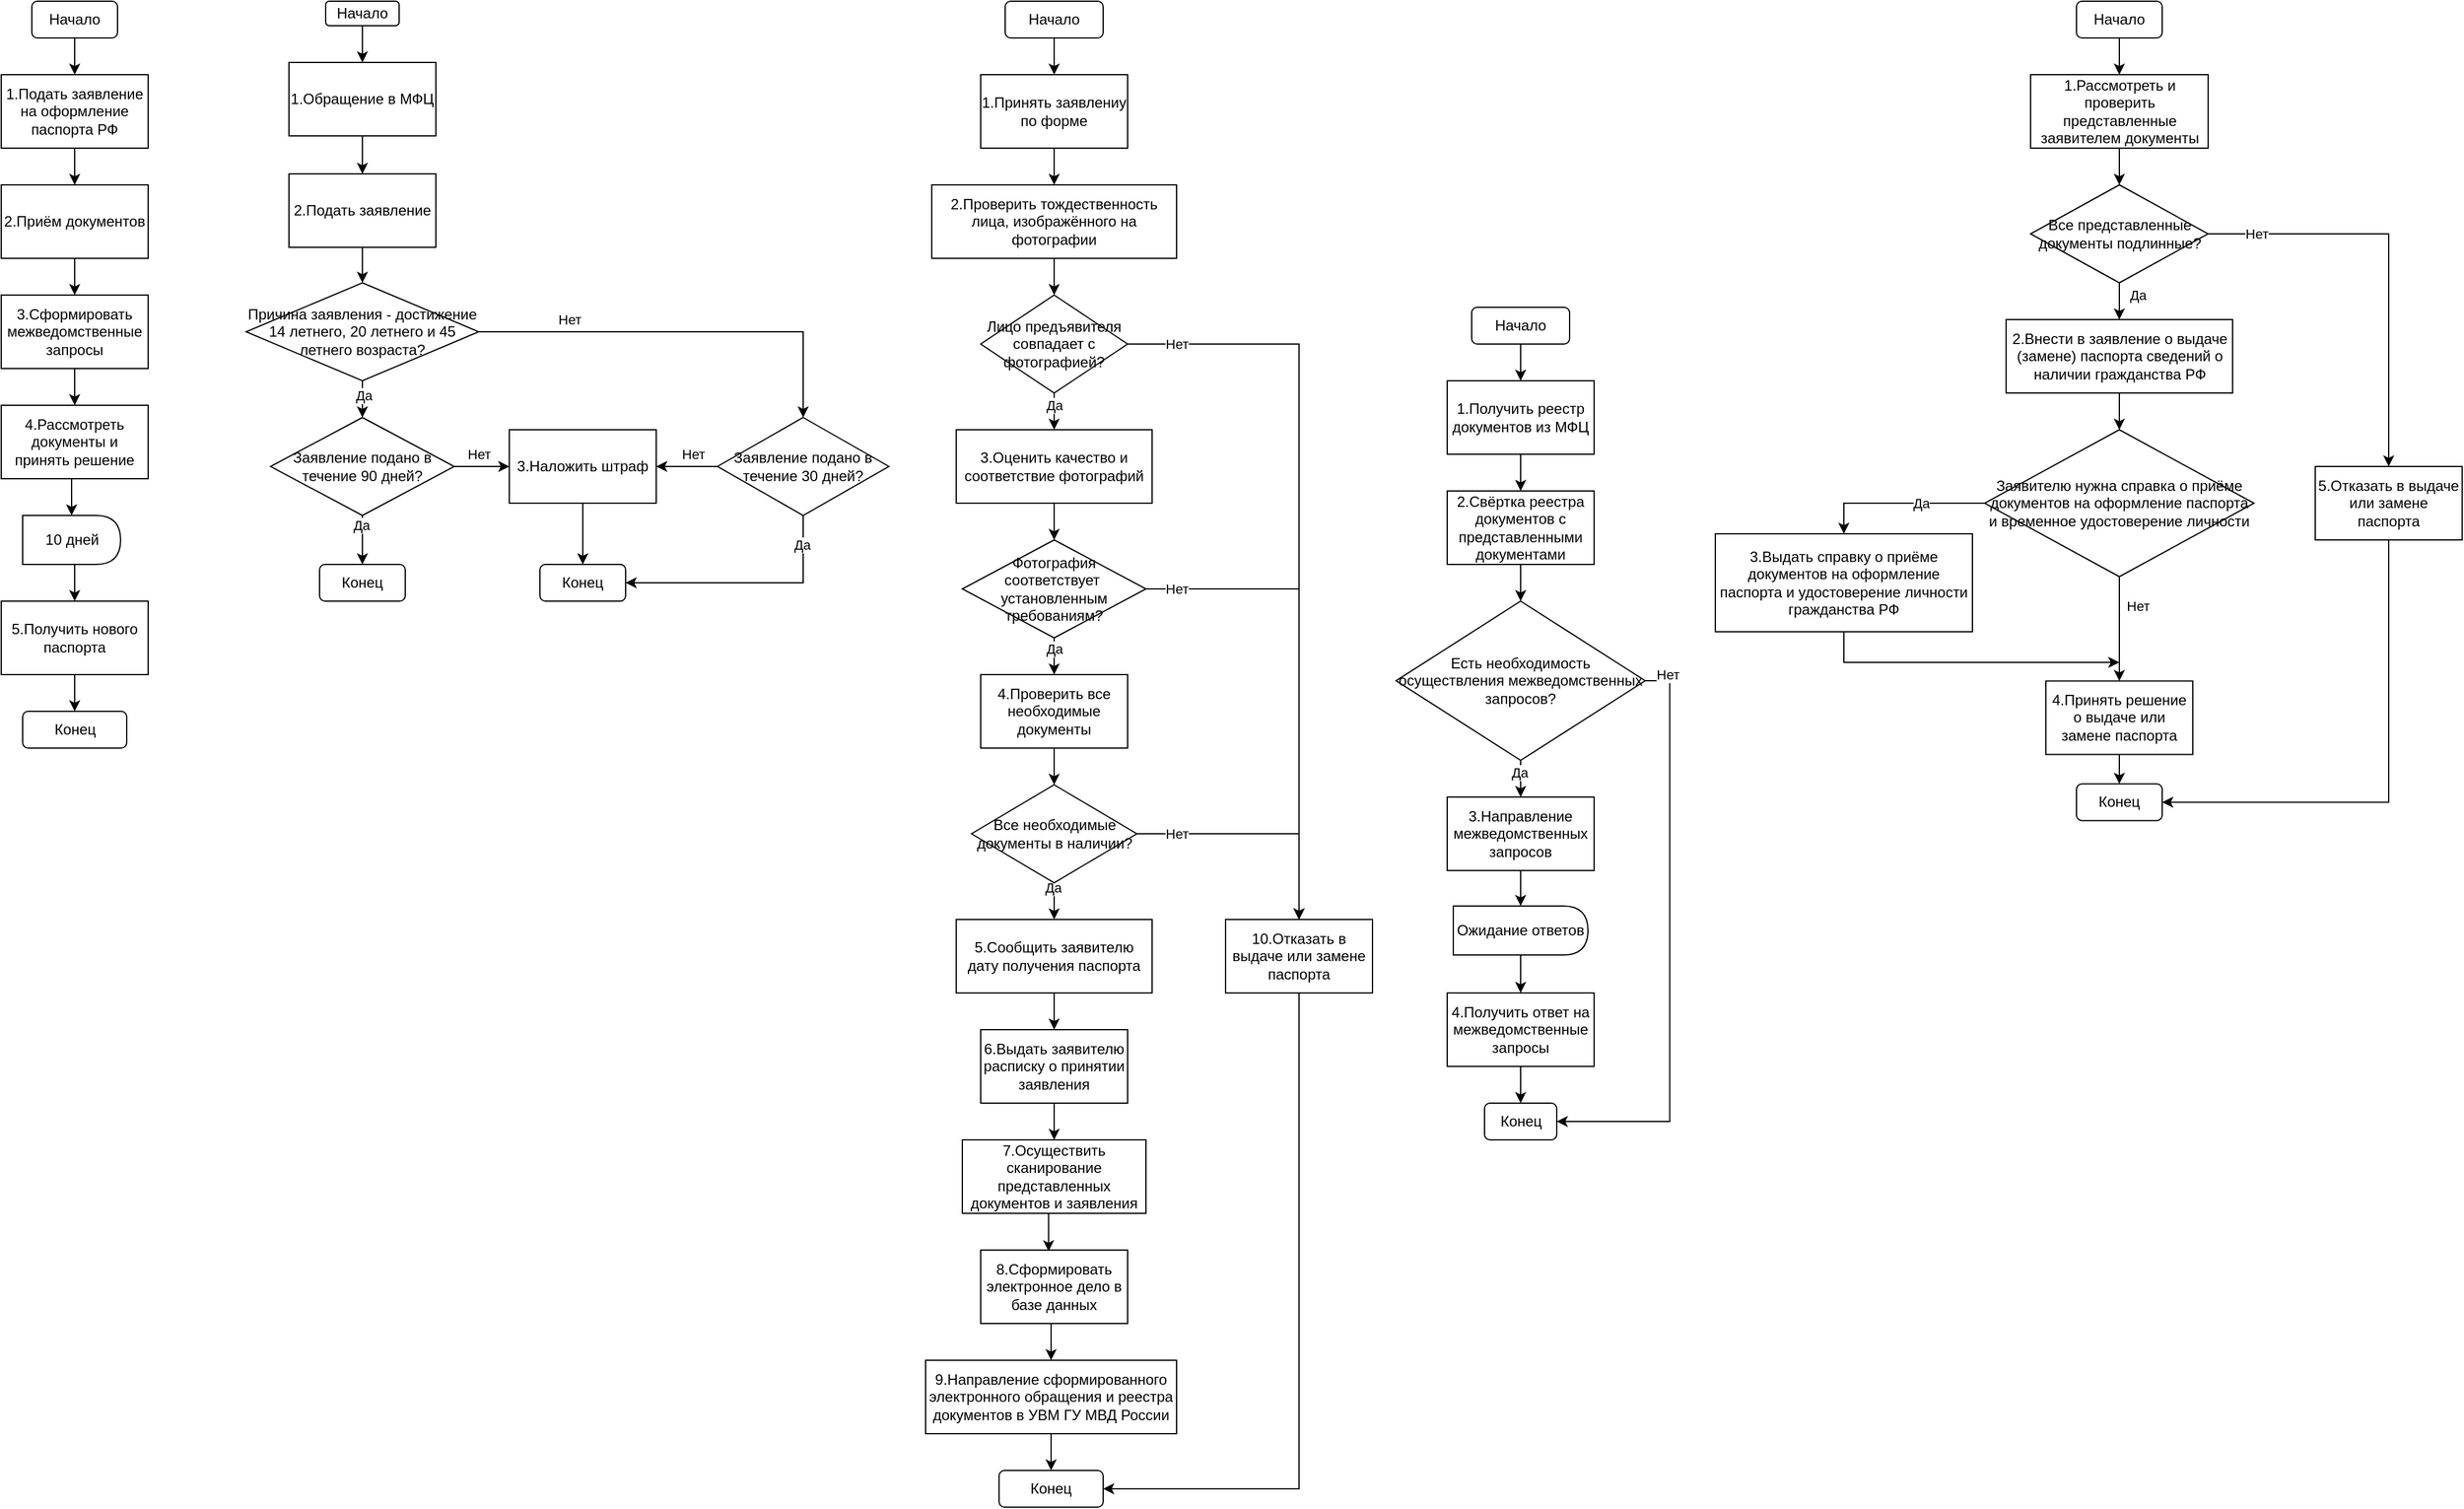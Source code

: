 <mxfile version="25.0.3">
  <diagram name="Страница — 1" id="izNbyG1S53-uZktYa9Jy">
    <mxGraphModel dx="2607" dy="1422" grid="1" gridSize="10" guides="1" tooltips="1" connect="1" arrows="1" fold="1" page="1" pageScale="1" pageWidth="827" pageHeight="1169" math="0" shadow="0">
      <root>
        <mxCell id="0" />
        <mxCell id="1" parent="0" />
        <mxCell id="kLHCZxDA0hwHusIBjnxA-18" style="edgeStyle=orthogonalEdgeStyle;rounded=0;orthogonalLoop=1;jettySize=auto;html=1;exitX=0.5;exitY=1;exitDx=0;exitDy=0;entryX=0.5;entryY=0;entryDx=0;entryDy=0;" parent="1" source="kLHCZxDA0hwHusIBjnxA-2" target="kLHCZxDA0hwHusIBjnxA-3" edge="1">
          <mxGeometry relative="1" as="geometry" />
        </mxCell>
        <mxCell id="kLHCZxDA0hwHusIBjnxA-2" value="Начало" style="rounded=1;whiteSpace=wrap;html=1;" parent="1" vertex="1">
          <mxGeometry x="65" y="40" width="70" height="30" as="geometry" />
        </mxCell>
        <mxCell id="kLHCZxDA0hwHusIBjnxA-20" style="edgeStyle=orthogonalEdgeStyle;rounded=0;orthogonalLoop=1;jettySize=auto;html=1;exitX=0.5;exitY=1;exitDx=0;exitDy=0;entryX=0.5;entryY=0;entryDx=0;entryDy=0;" parent="1" source="kLHCZxDA0hwHusIBjnxA-3" target="kLHCZxDA0hwHusIBjnxA-4" edge="1">
          <mxGeometry relative="1" as="geometry" />
        </mxCell>
        <mxCell id="kLHCZxDA0hwHusIBjnxA-3" value="1.Подать заявление на оформление паспорта РФ" style="rounded=0;whiteSpace=wrap;html=1;" parent="1" vertex="1">
          <mxGeometry x="40" y="100" width="120" height="60" as="geometry" />
        </mxCell>
        <mxCell id="kLHCZxDA0hwHusIBjnxA-11" style="edgeStyle=orthogonalEdgeStyle;rounded=0;orthogonalLoop=1;jettySize=auto;html=1;exitX=0.5;exitY=1;exitDx=0;exitDy=0;entryX=0.5;entryY=0;entryDx=0;entryDy=0;" parent="1" source="kLHCZxDA0hwHusIBjnxA-4" target="kLHCZxDA0hwHusIBjnxA-5" edge="1">
          <mxGeometry relative="1" as="geometry" />
        </mxCell>
        <mxCell id="kLHCZxDA0hwHusIBjnxA-4" value="2.Приём документов" style="rounded=0;whiteSpace=wrap;html=1;" parent="1" vertex="1">
          <mxGeometry x="40" y="190" width="120" height="60" as="geometry" />
        </mxCell>
        <mxCell id="kLHCZxDA0hwHusIBjnxA-12" style="edgeStyle=orthogonalEdgeStyle;rounded=0;orthogonalLoop=1;jettySize=auto;html=1;exitX=0.5;exitY=1;exitDx=0;exitDy=0;" parent="1" source="kLHCZxDA0hwHusIBjnxA-5" target="kLHCZxDA0hwHusIBjnxA-6" edge="1">
          <mxGeometry relative="1" as="geometry" />
        </mxCell>
        <mxCell id="kLHCZxDA0hwHusIBjnxA-5" value="3.Сформировать межведомственные запросы" style="rounded=0;whiteSpace=wrap;html=1;" parent="1" vertex="1">
          <mxGeometry x="40" y="280" width="120" height="60" as="geometry" />
        </mxCell>
        <mxCell id="kLHCZxDA0hwHusIBjnxA-16" style="edgeStyle=orthogonalEdgeStyle;rounded=0;orthogonalLoop=1;jettySize=auto;html=1;exitX=0.5;exitY=1;exitDx=0;exitDy=0;entryX=0.5;entryY=0;entryDx=0;entryDy=0;" parent="1" source="kLHCZxDA0hwHusIBjnxA-6" target="kLHCZxDA0hwHusIBjnxA-15" edge="1">
          <mxGeometry relative="1" as="geometry" />
        </mxCell>
        <mxCell id="kLHCZxDA0hwHusIBjnxA-6" value="4.Рассмотреть документы и принять решение" style="rounded=0;whiteSpace=wrap;html=1;" parent="1" vertex="1">
          <mxGeometry x="40" y="370" width="120" height="60" as="geometry" />
        </mxCell>
        <mxCell id="kLHCZxDA0hwHusIBjnxA-10" style="edgeStyle=orthogonalEdgeStyle;rounded=0;orthogonalLoop=1;jettySize=auto;html=1;exitX=0.5;exitY=1;exitDx=0;exitDy=0;entryX=0.5;entryY=0;entryDx=0;entryDy=0;" parent="1" source="kLHCZxDA0hwHusIBjnxA-7" target="kLHCZxDA0hwHusIBjnxA-9" edge="1">
          <mxGeometry relative="1" as="geometry" />
        </mxCell>
        <mxCell id="kLHCZxDA0hwHusIBjnxA-7" value="5.Получить нового паспорта" style="rounded=0;whiteSpace=wrap;html=1;" parent="1" vertex="1">
          <mxGeometry x="40" y="530" width="120" height="60" as="geometry" />
        </mxCell>
        <mxCell id="kLHCZxDA0hwHusIBjnxA-9" value="Конец" style="rounded=1;whiteSpace=wrap;html=1;" parent="1" vertex="1">
          <mxGeometry x="57.5" y="620" width="85" height="30" as="geometry" />
        </mxCell>
        <mxCell id="kLHCZxDA0hwHusIBjnxA-17" style="edgeStyle=orthogonalEdgeStyle;rounded=0;orthogonalLoop=1;jettySize=auto;html=1;exitX=0.5;exitY=1;exitDx=0;exitDy=0;entryX=0.5;entryY=0;entryDx=0;entryDy=0;" parent="1" source="kLHCZxDA0hwHusIBjnxA-15" target="kLHCZxDA0hwHusIBjnxA-7" edge="1">
          <mxGeometry relative="1" as="geometry" />
        </mxCell>
        <mxCell id="kLHCZxDA0hwHusIBjnxA-15" value="10 дней" style="shape=delay;whiteSpace=wrap;html=1;" parent="1" vertex="1">
          <mxGeometry x="57.5" y="460" width="80" height="40" as="geometry" />
        </mxCell>
        <mxCell id="kLHCZxDA0hwHusIBjnxA-42" style="edgeStyle=orthogonalEdgeStyle;rounded=0;orthogonalLoop=1;jettySize=auto;html=1;exitX=0.5;exitY=1;exitDx=0;exitDy=0;entryX=0.5;entryY=0;entryDx=0;entryDy=0;" parent="1" source="kLHCZxDA0hwHusIBjnxA-22" target="kLHCZxDA0hwHusIBjnxA-23" edge="1">
          <mxGeometry relative="1" as="geometry" />
        </mxCell>
        <mxCell id="kLHCZxDA0hwHusIBjnxA-22" value="Начало" style="rounded=1;whiteSpace=wrap;html=1;" parent="1" vertex="1">
          <mxGeometry x="305" y="40" width="60" height="20" as="geometry" />
        </mxCell>
        <mxCell id="kLHCZxDA0hwHusIBjnxA-43" style="edgeStyle=orthogonalEdgeStyle;rounded=0;orthogonalLoop=1;jettySize=auto;html=1;exitX=0.5;exitY=1;exitDx=0;exitDy=0;entryX=0.5;entryY=0;entryDx=0;entryDy=0;" parent="1" source="kLHCZxDA0hwHusIBjnxA-23" target="kLHCZxDA0hwHusIBjnxA-24" edge="1">
          <mxGeometry relative="1" as="geometry" />
        </mxCell>
        <mxCell id="kLHCZxDA0hwHusIBjnxA-23" value="1.Обращение в МФЦ" style="rounded=0;whiteSpace=wrap;html=1;" parent="1" vertex="1">
          <mxGeometry x="275" y="90" width="120" height="60" as="geometry" />
        </mxCell>
        <mxCell id="kLHCZxDA0hwHusIBjnxA-44" style="edgeStyle=orthogonalEdgeStyle;rounded=0;orthogonalLoop=1;jettySize=auto;html=1;exitX=0.5;exitY=1;exitDx=0;exitDy=0;entryX=0.5;entryY=0;entryDx=0;entryDy=0;" parent="1" source="kLHCZxDA0hwHusIBjnxA-24" target="kLHCZxDA0hwHusIBjnxA-25" edge="1">
          <mxGeometry relative="1" as="geometry" />
        </mxCell>
        <mxCell id="kLHCZxDA0hwHusIBjnxA-24" value="2.Подать заявление" style="rounded=0;whiteSpace=wrap;html=1;" parent="1" vertex="1">
          <mxGeometry x="275" y="181" width="120" height="60" as="geometry" />
        </mxCell>
        <mxCell id="kLHCZxDA0hwHusIBjnxA-29" style="edgeStyle=orthogonalEdgeStyle;rounded=0;orthogonalLoop=1;jettySize=auto;html=1;exitX=1;exitY=0.5;exitDx=0;exitDy=0;entryX=0.5;entryY=0;entryDx=0;entryDy=0;" parent="1" source="kLHCZxDA0hwHusIBjnxA-25" target="kLHCZxDA0hwHusIBjnxA-28" edge="1">
          <mxGeometry relative="1" as="geometry" />
        </mxCell>
        <mxCell id="kLHCZxDA0hwHusIBjnxA-30" value="Нет" style="edgeLabel;html=1;align=center;verticalAlign=middle;resizable=0;points=[];" parent="kLHCZxDA0hwHusIBjnxA-29" vertex="1" connectable="0">
          <mxGeometry x="-0.557" y="-1" relative="1" as="geometry">
            <mxPoint y="-11" as="offset" />
          </mxGeometry>
        </mxCell>
        <mxCell id="kLHCZxDA0hwHusIBjnxA-40" style="edgeStyle=orthogonalEdgeStyle;rounded=0;orthogonalLoop=1;jettySize=auto;html=1;exitX=0.5;exitY=1;exitDx=0;exitDy=0;entryX=0.5;entryY=0;entryDx=0;entryDy=0;" parent="1" source="kLHCZxDA0hwHusIBjnxA-25" target="kLHCZxDA0hwHusIBjnxA-26" edge="1">
          <mxGeometry relative="1" as="geometry" />
        </mxCell>
        <mxCell id="kLHCZxDA0hwHusIBjnxA-41" value="Да" style="edgeLabel;html=1;align=center;verticalAlign=middle;resizable=0;points=[];" parent="kLHCZxDA0hwHusIBjnxA-40" vertex="1" connectable="0">
          <mxGeometry x="-0.244" y="1" relative="1" as="geometry">
            <mxPoint as="offset" />
          </mxGeometry>
        </mxCell>
        <mxCell id="kLHCZxDA0hwHusIBjnxA-25" value="Причина заявления - достижение 14 летнего, 20 летнего и 45 летнего возраста?" style="rhombus;whiteSpace=wrap;html=1;" parent="1" vertex="1">
          <mxGeometry x="240" y="270" width="190" height="80" as="geometry" />
        </mxCell>
        <mxCell id="kLHCZxDA0hwHusIBjnxA-33" style="edgeStyle=orthogonalEdgeStyle;rounded=0;orthogonalLoop=1;jettySize=auto;html=1;exitX=1;exitY=0.5;exitDx=0;exitDy=0;entryX=0;entryY=0.5;entryDx=0;entryDy=0;" parent="1" source="kLHCZxDA0hwHusIBjnxA-26" target="kLHCZxDA0hwHusIBjnxA-27" edge="1">
          <mxGeometry relative="1" as="geometry" />
        </mxCell>
        <mxCell id="kLHCZxDA0hwHusIBjnxA-34" value="Нет" style="edgeLabel;html=1;align=center;verticalAlign=middle;resizable=0;points=[];" parent="kLHCZxDA0hwHusIBjnxA-33" vertex="1" connectable="0">
          <mxGeometry x="-0.197" y="1" relative="1" as="geometry">
            <mxPoint x="2" y="-9" as="offset" />
          </mxGeometry>
        </mxCell>
        <mxCell id="kLHCZxDA0hwHusIBjnxA-36" style="edgeStyle=orthogonalEdgeStyle;rounded=0;orthogonalLoop=1;jettySize=auto;html=1;exitX=0.5;exitY=1;exitDx=0;exitDy=0;entryX=0.5;entryY=0;entryDx=0;entryDy=0;" parent="1" source="kLHCZxDA0hwHusIBjnxA-26" target="kLHCZxDA0hwHusIBjnxA-35" edge="1">
          <mxGeometry relative="1" as="geometry" />
        </mxCell>
        <mxCell id="kLHCZxDA0hwHusIBjnxA-39" value="Да" style="edgeLabel;html=1;align=center;verticalAlign=middle;resizable=0;points=[];" parent="kLHCZxDA0hwHusIBjnxA-36" vertex="1" connectable="0">
          <mxGeometry x="-0.588" y="-1" relative="1" as="geometry">
            <mxPoint as="offset" />
          </mxGeometry>
        </mxCell>
        <mxCell id="kLHCZxDA0hwHusIBjnxA-26" value="Заявление подано в течение 90 дней?" style="rhombus;whiteSpace=wrap;html=1;" parent="1" vertex="1">
          <mxGeometry x="260" y="380" width="150" height="80" as="geometry" />
        </mxCell>
        <mxCell id="eYAg5fWcYSB1PEIxFFnG-4" style="edgeStyle=orthogonalEdgeStyle;rounded=0;orthogonalLoop=1;jettySize=auto;html=1;exitX=0.5;exitY=1;exitDx=0;exitDy=0;" edge="1" parent="1" source="kLHCZxDA0hwHusIBjnxA-27" target="eYAg5fWcYSB1PEIxFFnG-1">
          <mxGeometry relative="1" as="geometry" />
        </mxCell>
        <mxCell id="kLHCZxDA0hwHusIBjnxA-27" value="3.Наложить штраф" style="rounded=0;whiteSpace=wrap;html=1;" parent="1" vertex="1">
          <mxGeometry x="455" y="390" width="120" height="60" as="geometry" />
        </mxCell>
        <mxCell id="kLHCZxDA0hwHusIBjnxA-31" style="edgeStyle=orthogonalEdgeStyle;rounded=0;orthogonalLoop=1;jettySize=auto;html=1;exitX=0;exitY=0.5;exitDx=0;exitDy=0;entryX=1;entryY=0.5;entryDx=0;entryDy=0;" parent="1" source="kLHCZxDA0hwHusIBjnxA-28" target="kLHCZxDA0hwHusIBjnxA-27" edge="1">
          <mxGeometry relative="1" as="geometry" />
        </mxCell>
        <mxCell id="kLHCZxDA0hwHusIBjnxA-32" value="Нет" style="edgeLabel;html=1;align=center;verticalAlign=middle;resizable=0;points=[];" parent="kLHCZxDA0hwHusIBjnxA-31" vertex="1" connectable="0">
          <mxGeometry x="-0.193" y="-3" relative="1" as="geometry">
            <mxPoint y="-7" as="offset" />
          </mxGeometry>
        </mxCell>
        <mxCell id="eYAg5fWcYSB1PEIxFFnG-3" style="edgeStyle=orthogonalEdgeStyle;rounded=0;orthogonalLoop=1;jettySize=auto;html=1;exitX=0.5;exitY=1;exitDx=0;exitDy=0;entryX=1;entryY=0.5;entryDx=0;entryDy=0;" edge="1" parent="1" source="kLHCZxDA0hwHusIBjnxA-28" target="eYAg5fWcYSB1PEIxFFnG-1">
          <mxGeometry relative="1" as="geometry" />
        </mxCell>
        <mxCell id="eYAg5fWcYSB1PEIxFFnG-5" value="Да" style="edgeLabel;html=1;align=center;verticalAlign=middle;resizable=0;points=[];" vertex="1" connectable="0" parent="eYAg5fWcYSB1PEIxFFnG-3">
          <mxGeometry x="-0.767" y="-1" relative="1" as="geometry">
            <mxPoint as="offset" />
          </mxGeometry>
        </mxCell>
        <mxCell id="kLHCZxDA0hwHusIBjnxA-28" value="Заявление подано в течение 30 дней?" style="rhombus;whiteSpace=wrap;html=1;" parent="1" vertex="1">
          <mxGeometry x="625" y="380" width="140" height="80" as="geometry" />
        </mxCell>
        <mxCell id="kLHCZxDA0hwHusIBjnxA-35" value="Конец" style="rounded=1;whiteSpace=wrap;html=1;" parent="1" vertex="1">
          <mxGeometry x="300" y="500" width="70" height="30" as="geometry" />
        </mxCell>
        <mxCell id="kLHCZxDA0hwHusIBjnxA-56" style="edgeStyle=orthogonalEdgeStyle;rounded=0;orthogonalLoop=1;jettySize=auto;html=1;exitX=0.5;exitY=1;exitDx=0;exitDy=0;entryX=0.5;entryY=0;entryDx=0;entryDy=0;" parent="1" source="kLHCZxDA0hwHusIBjnxA-47" target="kLHCZxDA0hwHusIBjnxA-48" edge="1">
          <mxGeometry relative="1" as="geometry" />
        </mxCell>
        <mxCell id="kLHCZxDA0hwHusIBjnxA-47" value="Начало" style="rounded=1;whiteSpace=wrap;html=1;" parent="1" vertex="1">
          <mxGeometry x="860" y="40" width="80" height="30" as="geometry" />
        </mxCell>
        <mxCell id="kLHCZxDA0hwHusIBjnxA-57" style="edgeStyle=orthogonalEdgeStyle;rounded=0;orthogonalLoop=1;jettySize=auto;html=1;exitX=0.5;exitY=1;exitDx=0;exitDy=0;entryX=0.5;entryY=0;entryDx=0;entryDy=0;" parent="1" source="kLHCZxDA0hwHusIBjnxA-48" target="kLHCZxDA0hwHusIBjnxA-49" edge="1">
          <mxGeometry relative="1" as="geometry" />
        </mxCell>
        <mxCell id="kLHCZxDA0hwHusIBjnxA-48" value="1.Принять заявлениу по форме" style="rounded=0;whiteSpace=wrap;html=1;" parent="1" vertex="1">
          <mxGeometry x="840" y="100" width="120" height="60" as="geometry" />
        </mxCell>
        <mxCell id="kLHCZxDA0hwHusIBjnxA-58" style="edgeStyle=orthogonalEdgeStyle;rounded=0;orthogonalLoop=1;jettySize=auto;html=1;exitX=0.5;exitY=1;exitDx=0;exitDy=0;" parent="1" source="kLHCZxDA0hwHusIBjnxA-49" target="kLHCZxDA0hwHusIBjnxA-50" edge="1">
          <mxGeometry relative="1" as="geometry" />
        </mxCell>
        <mxCell id="kLHCZxDA0hwHusIBjnxA-49" value="2.Проверить тождественность лица, изображённого на фотографии" style="rounded=0;whiteSpace=wrap;html=1;" parent="1" vertex="1">
          <mxGeometry x="800" y="190" width="200" height="60" as="geometry" />
        </mxCell>
        <mxCell id="kLHCZxDA0hwHusIBjnxA-59" style="edgeStyle=orthogonalEdgeStyle;rounded=0;orthogonalLoop=1;jettySize=auto;html=1;exitX=0.5;exitY=1;exitDx=0;exitDy=0;entryX=0.5;entryY=0;entryDx=0;entryDy=0;" parent="1" source="kLHCZxDA0hwHusIBjnxA-50" target="kLHCZxDA0hwHusIBjnxA-52" edge="1">
          <mxGeometry relative="1" as="geometry" />
        </mxCell>
        <mxCell id="kLHCZxDA0hwHusIBjnxA-81" value="Да" style="edgeLabel;html=1;align=center;verticalAlign=middle;resizable=0;points=[];" parent="kLHCZxDA0hwHusIBjnxA-59" vertex="1" connectable="0">
          <mxGeometry x="-0.324" relative="1" as="geometry">
            <mxPoint as="offset" />
          </mxGeometry>
        </mxCell>
        <mxCell id="kLHCZxDA0hwHusIBjnxA-83" style="edgeStyle=orthogonalEdgeStyle;rounded=0;orthogonalLoop=1;jettySize=auto;html=1;exitX=1;exitY=0.5;exitDx=0;exitDy=0;entryX=0.5;entryY=0;entryDx=0;entryDy=0;" parent="1" source="kLHCZxDA0hwHusIBjnxA-50" target="kLHCZxDA0hwHusIBjnxA-82" edge="1">
          <mxGeometry relative="1" as="geometry" />
        </mxCell>
        <mxCell id="kLHCZxDA0hwHusIBjnxA-86" value="Нет" style="edgeLabel;html=1;align=center;verticalAlign=middle;resizable=0;points=[];" parent="kLHCZxDA0hwHusIBjnxA-83" vertex="1" connectable="0">
          <mxGeometry x="-0.813" relative="1" as="geometry">
            <mxPoint x="-17" as="offset" />
          </mxGeometry>
        </mxCell>
        <mxCell id="kLHCZxDA0hwHusIBjnxA-50" value="Лицо предъявителя совпадает с фотографией?" style="rhombus;whiteSpace=wrap;html=1;" parent="1" vertex="1">
          <mxGeometry x="840" y="280" width="120" height="80" as="geometry" />
        </mxCell>
        <mxCell id="kLHCZxDA0hwHusIBjnxA-61" style="edgeStyle=orthogonalEdgeStyle;rounded=0;orthogonalLoop=1;jettySize=auto;html=1;exitX=0.5;exitY=1;exitDx=0;exitDy=0;entryX=0.5;entryY=0;entryDx=0;entryDy=0;" parent="1" source="kLHCZxDA0hwHusIBjnxA-52" target="kLHCZxDA0hwHusIBjnxA-53" edge="1">
          <mxGeometry relative="1" as="geometry" />
        </mxCell>
        <mxCell id="kLHCZxDA0hwHusIBjnxA-52" value="3.Оценить качество и соответствие фотографий" style="rounded=0;whiteSpace=wrap;html=1;" parent="1" vertex="1">
          <mxGeometry x="820" y="390" width="160" height="60" as="geometry" />
        </mxCell>
        <mxCell id="kLHCZxDA0hwHusIBjnxA-62" style="edgeStyle=orthogonalEdgeStyle;rounded=0;orthogonalLoop=1;jettySize=auto;html=1;exitX=0.5;exitY=1;exitDx=0;exitDy=0;entryX=0.5;entryY=0;entryDx=0;entryDy=0;" parent="1" source="kLHCZxDA0hwHusIBjnxA-53" target="kLHCZxDA0hwHusIBjnxA-54" edge="1">
          <mxGeometry relative="1" as="geometry" />
        </mxCell>
        <mxCell id="kLHCZxDA0hwHusIBjnxA-80" value="Да" style="edgeLabel;html=1;align=center;verticalAlign=middle;resizable=0;points=[];" parent="kLHCZxDA0hwHusIBjnxA-62" vertex="1" connectable="0">
          <mxGeometry x="-0.438" relative="1" as="geometry">
            <mxPoint as="offset" />
          </mxGeometry>
        </mxCell>
        <mxCell id="kLHCZxDA0hwHusIBjnxA-84" style="edgeStyle=orthogonalEdgeStyle;rounded=0;orthogonalLoop=1;jettySize=auto;html=1;exitX=1;exitY=0.5;exitDx=0;exitDy=0;entryX=0.5;entryY=0;entryDx=0;entryDy=0;" parent="1" source="kLHCZxDA0hwHusIBjnxA-53" target="kLHCZxDA0hwHusIBjnxA-82" edge="1">
          <mxGeometry relative="1" as="geometry" />
        </mxCell>
        <mxCell id="kLHCZxDA0hwHusIBjnxA-87" value="Нет" style="edgeLabel;html=1;align=center;verticalAlign=middle;resizable=0;points=[];" parent="kLHCZxDA0hwHusIBjnxA-84" vertex="1" connectable="0">
          <mxGeometry x="-0.839" y="1" relative="1" as="geometry">
            <mxPoint x="-7" y="1" as="offset" />
          </mxGeometry>
        </mxCell>
        <mxCell id="kLHCZxDA0hwHusIBjnxA-53" value="Фотография соответствует&amp;nbsp; установленным требованиям?" style="rhombus;whiteSpace=wrap;html=1;" parent="1" vertex="1">
          <mxGeometry x="825" y="480" width="150" height="80" as="geometry" />
        </mxCell>
        <mxCell id="kLHCZxDA0hwHusIBjnxA-63" style="edgeStyle=orthogonalEdgeStyle;rounded=0;orthogonalLoop=1;jettySize=auto;html=1;exitX=0.5;exitY=1;exitDx=0;exitDy=0;entryX=0.5;entryY=0;entryDx=0;entryDy=0;" parent="1" source="kLHCZxDA0hwHusIBjnxA-54" target="kLHCZxDA0hwHusIBjnxA-55" edge="1">
          <mxGeometry relative="1" as="geometry" />
        </mxCell>
        <mxCell id="kLHCZxDA0hwHusIBjnxA-54" value="4.Проверить все необходимые документы" style="rounded=0;whiteSpace=wrap;html=1;" parent="1" vertex="1">
          <mxGeometry x="840" y="590" width="120" height="60" as="geometry" />
        </mxCell>
        <mxCell id="kLHCZxDA0hwHusIBjnxA-71" style="edgeStyle=orthogonalEdgeStyle;rounded=0;orthogonalLoop=1;jettySize=auto;html=1;exitX=0.5;exitY=1;exitDx=0;exitDy=0;entryX=0.5;entryY=0;entryDx=0;entryDy=0;" parent="1" source="kLHCZxDA0hwHusIBjnxA-55" target="kLHCZxDA0hwHusIBjnxA-64" edge="1">
          <mxGeometry relative="1" as="geometry" />
        </mxCell>
        <mxCell id="kLHCZxDA0hwHusIBjnxA-79" value="Да" style="edgeLabel;html=1;align=center;verticalAlign=middle;resizable=0;points=[];" parent="kLHCZxDA0hwHusIBjnxA-71" vertex="1" connectable="0">
          <mxGeometry x="-0.743" y="-1" relative="1" as="geometry">
            <mxPoint as="offset" />
          </mxGeometry>
        </mxCell>
        <mxCell id="kLHCZxDA0hwHusIBjnxA-85" style="edgeStyle=orthogonalEdgeStyle;rounded=0;orthogonalLoop=1;jettySize=auto;html=1;exitX=1;exitY=0.5;exitDx=0;exitDy=0;entryX=0.5;entryY=0;entryDx=0;entryDy=0;" parent="1" source="kLHCZxDA0hwHusIBjnxA-55" target="kLHCZxDA0hwHusIBjnxA-82" edge="1">
          <mxGeometry relative="1" as="geometry" />
        </mxCell>
        <mxCell id="kLHCZxDA0hwHusIBjnxA-88" value="Нет" style="edgeLabel;html=1;align=center;verticalAlign=middle;resizable=0;points=[];" parent="kLHCZxDA0hwHusIBjnxA-85" vertex="1" connectable="0">
          <mxGeometry x="-0.624" y="-1" relative="1" as="geometry">
            <mxPoint x="-6" y="-1" as="offset" />
          </mxGeometry>
        </mxCell>
        <mxCell id="kLHCZxDA0hwHusIBjnxA-55" value="Все необходимые документы в наличии?" style="rhombus;whiteSpace=wrap;html=1;" parent="1" vertex="1">
          <mxGeometry x="832.5" y="680" width="135" height="80" as="geometry" />
        </mxCell>
        <mxCell id="kLHCZxDA0hwHusIBjnxA-72" style="edgeStyle=orthogonalEdgeStyle;rounded=0;orthogonalLoop=1;jettySize=auto;html=1;exitX=0.5;exitY=1;exitDx=0;exitDy=0;entryX=0.5;entryY=0;entryDx=0;entryDy=0;" parent="1" source="kLHCZxDA0hwHusIBjnxA-64" target="kLHCZxDA0hwHusIBjnxA-66" edge="1">
          <mxGeometry relative="1" as="geometry" />
        </mxCell>
        <mxCell id="kLHCZxDA0hwHusIBjnxA-64" value="5.Сообщить заявителю дату получения паспорта" style="rounded=0;whiteSpace=wrap;html=1;" parent="1" vertex="1">
          <mxGeometry x="820" y="790" width="160" height="60" as="geometry" />
        </mxCell>
        <mxCell id="kLHCZxDA0hwHusIBjnxA-74" style="edgeStyle=orthogonalEdgeStyle;rounded=0;orthogonalLoop=1;jettySize=auto;html=1;exitX=0.5;exitY=1;exitDx=0;exitDy=0;entryX=0.5;entryY=0;entryDx=0;entryDy=0;" parent="1" source="kLHCZxDA0hwHusIBjnxA-66" target="kLHCZxDA0hwHusIBjnxA-67" edge="1">
          <mxGeometry relative="1" as="geometry" />
        </mxCell>
        <mxCell id="kLHCZxDA0hwHusIBjnxA-66" value="6.Выдать заявителю расписку о принятии заявления" style="rounded=0;whiteSpace=wrap;html=1;" parent="1" vertex="1">
          <mxGeometry x="840" y="880" width="120" height="60" as="geometry" />
        </mxCell>
        <mxCell id="kLHCZxDA0hwHusIBjnxA-67" value="7.Осуществить сканирование представленных документов и заявления" style="rounded=0;whiteSpace=wrap;html=1;" parent="1" vertex="1">
          <mxGeometry x="825" y="970" width="150" height="60" as="geometry" />
        </mxCell>
        <mxCell id="kLHCZxDA0hwHusIBjnxA-76" style="edgeStyle=orthogonalEdgeStyle;rounded=0;orthogonalLoop=1;jettySize=auto;html=1;exitX=0.5;exitY=1;exitDx=0;exitDy=0;entryX=0.5;entryY=0;entryDx=0;entryDy=0;" parent="1" source="kLHCZxDA0hwHusIBjnxA-68" target="kLHCZxDA0hwHusIBjnxA-69" edge="1">
          <mxGeometry relative="1" as="geometry" />
        </mxCell>
        <mxCell id="kLHCZxDA0hwHusIBjnxA-68" value="8.Сформировать электронное дело в базе данных" style="rounded=0;whiteSpace=wrap;html=1;" parent="1" vertex="1">
          <mxGeometry x="840" y="1060" width="120" height="60" as="geometry" />
        </mxCell>
        <mxCell id="kLHCZxDA0hwHusIBjnxA-78" style="edgeStyle=orthogonalEdgeStyle;rounded=0;orthogonalLoop=1;jettySize=auto;html=1;exitX=0.5;exitY=1;exitDx=0;exitDy=0;entryX=0.5;entryY=0;entryDx=0;entryDy=0;" parent="1" source="kLHCZxDA0hwHusIBjnxA-69" target="kLHCZxDA0hwHusIBjnxA-77" edge="1">
          <mxGeometry relative="1" as="geometry" />
        </mxCell>
        <mxCell id="kLHCZxDA0hwHusIBjnxA-69" value="9.Направление сформированного электронного обращения и реестра документов в УВМ ГУ МВД России" style="rounded=0;whiteSpace=wrap;html=1;" parent="1" vertex="1">
          <mxGeometry x="795" y="1150" width="205" height="60" as="geometry" />
        </mxCell>
        <mxCell id="kLHCZxDA0hwHusIBjnxA-75" style="edgeStyle=orthogonalEdgeStyle;rounded=0;orthogonalLoop=1;jettySize=auto;html=1;exitX=0.5;exitY=1;exitDx=0;exitDy=0;entryX=0.462;entryY=0.017;entryDx=0;entryDy=0;entryPerimeter=0;" parent="1" source="kLHCZxDA0hwHusIBjnxA-67" target="kLHCZxDA0hwHusIBjnxA-68" edge="1">
          <mxGeometry relative="1" as="geometry" />
        </mxCell>
        <mxCell id="kLHCZxDA0hwHusIBjnxA-77" value="Конец" style="rounded=1;whiteSpace=wrap;html=1;" parent="1" vertex="1">
          <mxGeometry x="855" y="1240" width="85" height="30" as="geometry" />
        </mxCell>
        <mxCell id="kLHCZxDA0hwHusIBjnxA-89" style="edgeStyle=orthogonalEdgeStyle;rounded=0;orthogonalLoop=1;jettySize=auto;html=1;exitX=0.5;exitY=1;exitDx=0;exitDy=0;entryX=1;entryY=0.5;entryDx=0;entryDy=0;" parent="1" source="kLHCZxDA0hwHusIBjnxA-82" target="kLHCZxDA0hwHusIBjnxA-77" edge="1">
          <mxGeometry relative="1" as="geometry" />
        </mxCell>
        <mxCell id="kLHCZxDA0hwHusIBjnxA-82" value="10.Отказать в выдаче или замене паспорта" style="rounded=0;whiteSpace=wrap;html=1;" parent="1" vertex="1">
          <mxGeometry x="1040" y="790" width="120" height="60" as="geometry" />
        </mxCell>
        <mxCell id="kLHCZxDA0hwHusIBjnxA-101" style="edgeStyle=orthogonalEdgeStyle;rounded=0;orthogonalLoop=1;jettySize=auto;html=1;exitX=0.5;exitY=1;exitDx=0;exitDy=0;entryX=0.5;entryY=0;entryDx=0;entryDy=0;" parent="1" source="kLHCZxDA0hwHusIBjnxA-91" target="kLHCZxDA0hwHusIBjnxA-92" edge="1">
          <mxGeometry relative="1" as="geometry" />
        </mxCell>
        <mxCell id="kLHCZxDA0hwHusIBjnxA-91" value="Начало" style="rounded=1;whiteSpace=wrap;html=1;" parent="1" vertex="1">
          <mxGeometry x="1241" y="290" width="80" height="30" as="geometry" />
        </mxCell>
        <mxCell id="kLHCZxDA0hwHusIBjnxA-102" style="edgeStyle=orthogonalEdgeStyle;rounded=0;orthogonalLoop=1;jettySize=auto;html=1;exitX=0.5;exitY=1;exitDx=0;exitDy=0;entryX=0.5;entryY=0;entryDx=0;entryDy=0;" parent="1" source="kLHCZxDA0hwHusIBjnxA-92" target="kLHCZxDA0hwHusIBjnxA-93" edge="1">
          <mxGeometry relative="1" as="geometry" />
        </mxCell>
        <mxCell id="kLHCZxDA0hwHusIBjnxA-92" value="1.Получить реестр документов из МФЦ" style="rounded=0;whiteSpace=wrap;html=1;" parent="1" vertex="1">
          <mxGeometry x="1221" y="350" width="120" height="60" as="geometry" />
        </mxCell>
        <mxCell id="kLHCZxDA0hwHusIBjnxA-100" style="edgeStyle=orthogonalEdgeStyle;rounded=0;orthogonalLoop=1;jettySize=auto;html=1;exitX=0.5;exitY=1;exitDx=0;exitDy=0;entryX=0.5;entryY=0;entryDx=0;entryDy=0;" parent="1" source="kLHCZxDA0hwHusIBjnxA-93" target="kLHCZxDA0hwHusIBjnxA-94" edge="1">
          <mxGeometry relative="1" as="geometry" />
        </mxCell>
        <mxCell id="kLHCZxDA0hwHusIBjnxA-93" value="2.Свёртка реестра документов с представленными документами" style="rounded=0;whiteSpace=wrap;html=1;" parent="1" vertex="1">
          <mxGeometry x="1221" y="440" width="120" height="60" as="geometry" />
        </mxCell>
        <mxCell id="kLHCZxDA0hwHusIBjnxA-98" style="edgeStyle=orthogonalEdgeStyle;rounded=0;orthogonalLoop=1;jettySize=auto;html=1;exitX=0.5;exitY=1;exitDx=0;exitDy=0;entryX=0.5;entryY=0;entryDx=0;entryDy=0;" parent="1" source="kLHCZxDA0hwHusIBjnxA-94" target="kLHCZxDA0hwHusIBjnxA-95" edge="1">
          <mxGeometry relative="1" as="geometry" />
        </mxCell>
        <mxCell id="kLHCZxDA0hwHusIBjnxA-109" value="Да" style="edgeLabel;html=1;align=center;verticalAlign=middle;resizable=0;points=[];" parent="kLHCZxDA0hwHusIBjnxA-98" vertex="1" connectable="0">
          <mxGeometry x="-0.362" y="-1" relative="1" as="geometry">
            <mxPoint as="offset" />
          </mxGeometry>
        </mxCell>
        <mxCell id="kLHCZxDA0hwHusIBjnxA-107" style="edgeStyle=orthogonalEdgeStyle;rounded=0;orthogonalLoop=1;jettySize=auto;html=1;exitX=1;exitY=0.5;exitDx=0;exitDy=0;entryX=1;entryY=0.5;entryDx=0;entryDy=0;" parent="1" source="kLHCZxDA0hwHusIBjnxA-94" target="kLHCZxDA0hwHusIBjnxA-104" edge="1">
          <mxGeometry relative="1" as="geometry" />
        </mxCell>
        <mxCell id="kLHCZxDA0hwHusIBjnxA-108" value="Нет" style="edgeLabel;html=1;align=center;verticalAlign=middle;resizable=0;points=[];" parent="kLHCZxDA0hwHusIBjnxA-107" vertex="1" connectable="0">
          <mxGeometry x="-0.952" y="-1" relative="1" as="geometry">
            <mxPoint x="6" y="-6" as="offset" />
          </mxGeometry>
        </mxCell>
        <mxCell id="kLHCZxDA0hwHusIBjnxA-94" value="Есть необходимость осуществления межведомственных запросов?" style="rhombus;whiteSpace=wrap;html=1;" parent="1" vertex="1">
          <mxGeometry x="1179.25" y="530" width="203.5" height="130" as="geometry" />
        </mxCell>
        <mxCell id="kLHCZxDA0hwHusIBjnxA-99" style="edgeStyle=orthogonalEdgeStyle;rounded=0;orthogonalLoop=1;jettySize=auto;html=1;exitX=0.5;exitY=1;exitDx=0;exitDy=0;entryX=0.5;entryY=0;entryDx=0;entryDy=0;" parent="1" source="kLHCZxDA0hwHusIBjnxA-95" target="kLHCZxDA0hwHusIBjnxA-96" edge="1">
          <mxGeometry relative="1" as="geometry" />
        </mxCell>
        <mxCell id="kLHCZxDA0hwHusIBjnxA-95" value="3.Направление межведомственных запросов" style="rounded=0;whiteSpace=wrap;html=1;" parent="1" vertex="1">
          <mxGeometry x="1221" y="690" width="120" height="60" as="geometry" />
        </mxCell>
        <mxCell id="kLHCZxDA0hwHusIBjnxA-105" style="edgeStyle=orthogonalEdgeStyle;rounded=0;orthogonalLoop=1;jettySize=auto;html=1;exitX=0.5;exitY=1;exitDx=0;exitDy=0;entryX=0.5;entryY=0;entryDx=0;entryDy=0;" parent="1" source="kLHCZxDA0hwHusIBjnxA-96" target="kLHCZxDA0hwHusIBjnxA-103" edge="1">
          <mxGeometry relative="1" as="geometry" />
        </mxCell>
        <mxCell id="kLHCZxDA0hwHusIBjnxA-96" value="Ожидание ответов" style="shape=delay;whiteSpace=wrap;html=1;" parent="1" vertex="1">
          <mxGeometry x="1226" y="779" width="110" height="40" as="geometry" />
        </mxCell>
        <mxCell id="kLHCZxDA0hwHusIBjnxA-106" style="edgeStyle=orthogonalEdgeStyle;rounded=0;orthogonalLoop=1;jettySize=auto;html=1;exitX=0.5;exitY=1;exitDx=0;exitDy=0;" parent="1" source="kLHCZxDA0hwHusIBjnxA-103" target="kLHCZxDA0hwHusIBjnxA-104" edge="1">
          <mxGeometry relative="1" as="geometry" />
        </mxCell>
        <mxCell id="kLHCZxDA0hwHusIBjnxA-103" value="4.Получить ответ на межведомственные запросы" style="rounded=0;whiteSpace=wrap;html=1;" parent="1" vertex="1">
          <mxGeometry x="1221" y="850" width="120" height="60" as="geometry" />
        </mxCell>
        <mxCell id="kLHCZxDA0hwHusIBjnxA-104" value="Конец" style="rounded=1;whiteSpace=wrap;html=1;" parent="1" vertex="1">
          <mxGeometry x="1251.5" y="940" width="59" height="30" as="geometry" />
        </mxCell>
        <mxCell id="kLHCZxDA0hwHusIBjnxA-125" style="edgeStyle=orthogonalEdgeStyle;rounded=0;orthogonalLoop=1;jettySize=auto;html=1;exitX=0.5;exitY=1;exitDx=0;exitDy=0;entryX=0.5;entryY=0;entryDx=0;entryDy=0;" parent="1" source="kLHCZxDA0hwHusIBjnxA-111" target="kLHCZxDA0hwHusIBjnxA-112" edge="1">
          <mxGeometry relative="1" as="geometry" />
        </mxCell>
        <mxCell id="kLHCZxDA0hwHusIBjnxA-111" value="Начало" style="rounded=1;whiteSpace=wrap;html=1;" parent="1" vertex="1">
          <mxGeometry x="1735" y="40" width="70" height="30" as="geometry" />
        </mxCell>
        <mxCell id="kLHCZxDA0hwHusIBjnxA-118" style="edgeStyle=orthogonalEdgeStyle;rounded=0;orthogonalLoop=1;jettySize=auto;html=1;exitX=0.5;exitY=1;exitDx=0;exitDy=0;entryX=0.5;entryY=0;entryDx=0;entryDy=0;" parent="1" source="kLHCZxDA0hwHusIBjnxA-112" target="kLHCZxDA0hwHusIBjnxA-113" edge="1">
          <mxGeometry relative="1" as="geometry" />
        </mxCell>
        <mxCell id="kLHCZxDA0hwHusIBjnxA-112" value="1.Рассмотреть и проверить представленные заявителем документы" style="rounded=0;whiteSpace=wrap;html=1;" parent="1" vertex="1">
          <mxGeometry x="1697.5" y="100" width="145" height="60" as="geometry" />
        </mxCell>
        <mxCell id="kLHCZxDA0hwHusIBjnxA-119" style="edgeStyle=orthogonalEdgeStyle;rounded=0;orthogonalLoop=1;jettySize=auto;html=1;exitX=0.5;exitY=1;exitDx=0;exitDy=0;entryX=0.5;entryY=0;entryDx=0;entryDy=0;" parent="1" source="kLHCZxDA0hwHusIBjnxA-113" target="kLHCZxDA0hwHusIBjnxA-114" edge="1">
          <mxGeometry relative="1" as="geometry" />
        </mxCell>
        <mxCell id="kLHCZxDA0hwHusIBjnxA-124" value="Да" style="edgeLabel;html=1;align=center;verticalAlign=middle;resizable=0;points=[];" parent="kLHCZxDA0hwHusIBjnxA-119" vertex="1" connectable="0">
          <mxGeometry x="-0.674" y="-3" relative="1" as="geometry">
            <mxPoint x="18" y="5" as="offset" />
          </mxGeometry>
        </mxCell>
        <mxCell id="kLHCZxDA0hwHusIBjnxA-131" style="edgeStyle=orthogonalEdgeStyle;rounded=0;orthogonalLoop=1;jettySize=auto;html=1;exitX=1;exitY=0.5;exitDx=0;exitDy=0;" parent="1" source="kLHCZxDA0hwHusIBjnxA-113" target="kLHCZxDA0hwHusIBjnxA-126" edge="1">
          <mxGeometry relative="1" as="geometry" />
        </mxCell>
        <mxCell id="kLHCZxDA0hwHusIBjnxA-133" value="Нет" style="edgeLabel;html=1;align=center;verticalAlign=middle;resizable=0;points=[];" parent="kLHCZxDA0hwHusIBjnxA-131" vertex="1" connectable="0">
          <mxGeometry x="-0.767" relative="1" as="geometry">
            <mxPoint as="offset" />
          </mxGeometry>
        </mxCell>
        <mxCell id="kLHCZxDA0hwHusIBjnxA-113" value="Все представленные документы подлинные?" style="rhombus;whiteSpace=wrap;html=1;" parent="1" vertex="1">
          <mxGeometry x="1697.5" y="190" width="145" height="80" as="geometry" />
        </mxCell>
        <mxCell id="kLHCZxDA0hwHusIBjnxA-120" style="edgeStyle=orthogonalEdgeStyle;rounded=0;orthogonalLoop=1;jettySize=auto;html=1;exitX=0.5;exitY=1;exitDx=0;exitDy=0;" parent="1" source="kLHCZxDA0hwHusIBjnxA-114" target="kLHCZxDA0hwHusIBjnxA-115" edge="1">
          <mxGeometry relative="1" as="geometry" />
        </mxCell>
        <mxCell id="kLHCZxDA0hwHusIBjnxA-114" value="2.Внести в заявление о выдаче (замене) паспорта сведений о наличии гражданства РФ" style="rounded=0;whiteSpace=wrap;html=1;" parent="1" vertex="1">
          <mxGeometry x="1677.5" y="300" width="185" height="60" as="geometry" />
        </mxCell>
        <mxCell id="kLHCZxDA0hwHusIBjnxA-121" style="edgeStyle=orthogonalEdgeStyle;rounded=0;orthogonalLoop=1;jettySize=auto;html=1;exitX=0.5;exitY=1;exitDx=0;exitDy=0;entryX=0.5;entryY=0;entryDx=0;entryDy=0;" parent="1" source="kLHCZxDA0hwHusIBjnxA-115" target="kLHCZxDA0hwHusIBjnxA-116" edge="1">
          <mxGeometry relative="1" as="geometry" />
        </mxCell>
        <mxCell id="kLHCZxDA0hwHusIBjnxA-123" value="Нет" style="edgeLabel;html=1;align=center;verticalAlign=middle;resizable=0;points=[];" parent="kLHCZxDA0hwHusIBjnxA-121" vertex="1" connectable="0">
          <mxGeometry x="-0.367" y="1" relative="1" as="geometry">
            <mxPoint x="14" y="-3" as="offset" />
          </mxGeometry>
        </mxCell>
        <mxCell id="kLHCZxDA0hwHusIBjnxA-129" style="edgeStyle=orthogonalEdgeStyle;rounded=0;orthogonalLoop=1;jettySize=auto;html=1;exitX=0;exitY=0.5;exitDx=0;exitDy=0;entryX=0.5;entryY=0;entryDx=0;entryDy=0;" parent="1" source="kLHCZxDA0hwHusIBjnxA-115" target="kLHCZxDA0hwHusIBjnxA-127" edge="1">
          <mxGeometry relative="1" as="geometry" />
        </mxCell>
        <mxCell id="kLHCZxDA0hwHusIBjnxA-134" value="Да" style="edgeLabel;html=1;align=center;verticalAlign=middle;resizable=0;points=[];" parent="kLHCZxDA0hwHusIBjnxA-129" vertex="1" connectable="0">
          <mxGeometry x="-0.259" relative="1" as="geometry">
            <mxPoint as="offset" />
          </mxGeometry>
        </mxCell>
        <mxCell id="kLHCZxDA0hwHusIBjnxA-115" value="Заявителю нужна справка о приёме документов на оформление паспорта и временное удостоверение личности" style="rhombus;whiteSpace=wrap;html=1;" parent="1" vertex="1">
          <mxGeometry x="1660" y="390" width="220" height="120" as="geometry" />
        </mxCell>
        <mxCell id="kLHCZxDA0hwHusIBjnxA-122" style="edgeStyle=orthogonalEdgeStyle;rounded=0;orthogonalLoop=1;jettySize=auto;html=1;exitX=0.5;exitY=1;exitDx=0;exitDy=0;entryX=0.5;entryY=0;entryDx=0;entryDy=0;" parent="1" source="kLHCZxDA0hwHusIBjnxA-116" target="kLHCZxDA0hwHusIBjnxA-117" edge="1">
          <mxGeometry relative="1" as="geometry" />
        </mxCell>
        <mxCell id="kLHCZxDA0hwHusIBjnxA-116" value="4.Принять решение о выдаче или замене паспорта" style="rounded=0;whiteSpace=wrap;html=1;" parent="1" vertex="1">
          <mxGeometry x="1710" y="595.23" width="120" height="60" as="geometry" />
        </mxCell>
        <mxCell id="kLHCZxDA0hwHusIBjnxA-117" value="Конец" style="rounded=1;whiteSpace=wrap;html=1;" parent="1" vertex="1">
          <mxGeometry x="1735" y="679.23" width="70" height="30" as="geometry" />
        </mxCell>
        <mxCell id="kLHCZxDA0hwHusIBjnxA-132" style="edgeStyle=orthogonalEdgeStyle;rounded=0;orthogonalLoop=1;jettySize=auto;html=1;exitX=0.5;exitY=1;exitDx=0;exitDy=0;entryX=1;entryY=0.5;entryDx=0;entryDy=0;" parent="1" source="kLHCZxDA0hwHusIBjnxA-126" target="kLHCZxDA0hwHusIBjnxA-117" edge="1">
          <mxGeometry relative="1" as="geometry" />
        </mxCell>
        <mxCell id="kLHCZxDA0hwHusIBjnxA-126" value="5.Отказать в выдаче или замене паспорта" style="rounded=0;whiteSpace=wrap;html=1;" parent="1" vertex="1">
          <mxGeometry x="1930" y="420" width="120" height="60" as="geometry" />
        </mxCell>
        <mxCell id="kLHCZxDA0hwHusIBjnxA-130" style="edgeStyle=orthogonalEdgeStyle;rounded=0;orthogonalLoop=1;jettySize=auto;html=1;exitX=0.5;exitY=1;exitDx=0;exitDy=0;" parent="1" source="kLHCZxDA0hwHusIBjnxA-127" edge="1">
          <mxGeometry relative="1" as="geometry">
            <Array as="points">
              <mxPoint x="1545" y="580" />
              <mxPoint x="1770" y="580" />
            </Array>
            <mxPoint x="1770" y="580" as="targetPoint" />
          </mxGeometry>
        </mxCell>
        <mxCell id="kLHCZxDA0hwHusIBjnxA-127" value="3.Выдать справку о приёме документов на оформление паспорта и удостоверение личности гражданства РФ" style="rounded=0;whiteSpace=wrap;html=1;" parent="1" vertex="1">
          <mxGeometry x="1440" y="475" width="210" height="80" as="geometry" />
        </mxCell>
        <mxCell id="eYAg5fWcYSB1PEIxFFnG-1" value="Конец" style="rounded=1;whiteSpace=wrap;html=1;" vertex="1" parent="1">
          <mxGeometry x="480" y="500" width="70" height="30" as="geometry" />
        </mxCell>
      </root>
    </mxGraphModel>
  </diagram>
</mxfile>
